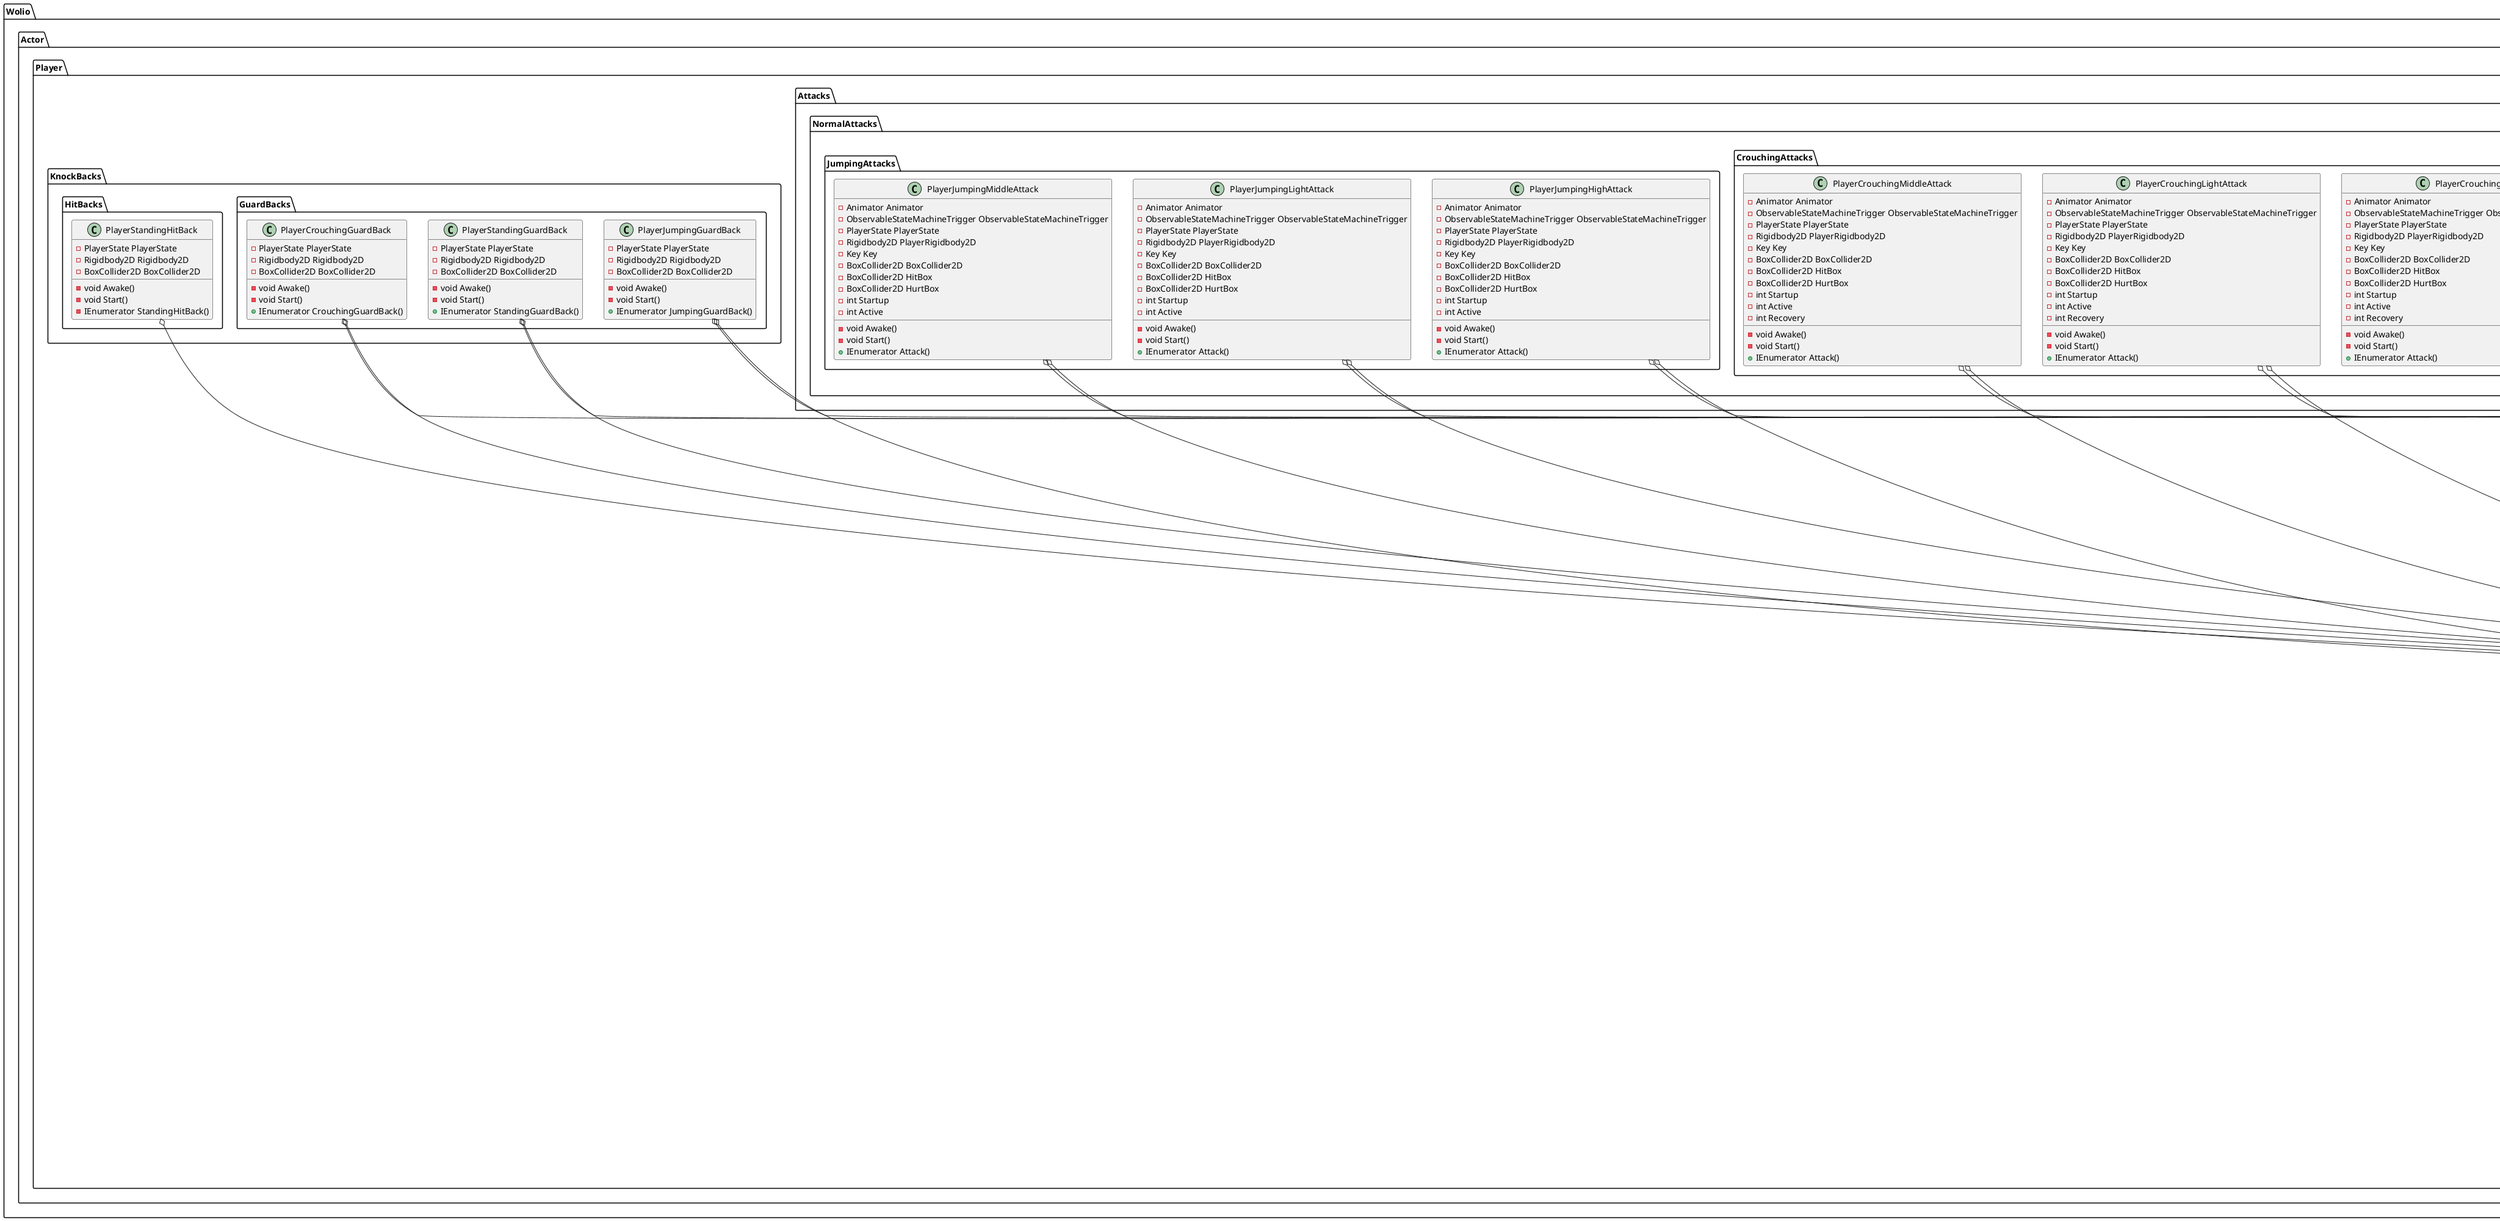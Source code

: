 @startuml plantuml_simple.png

namespace Wolio {

  namespace Wolio.Actor.Player {
    PlayerState o-- PlayerConfig

    class PlayerState {
      +Transform GroundCheck
      +Transform CeilingCheck
      -PlayerConfig PlayerConfig
      -SpriteRenderer SpriteRenderer
      -Rigidbody2D Rigidbody2D
      -Animator Animator
      +IntReactiveProperty Hp
      +ReactiveProperty<bool> IsDead
      +ReactiveProperty<bool> IsGrounded
      +ReactiveProperty<bool> IsDashing
      +ReactiveProperty<bool> IsRunning
      +ReactiveProperty<bool> IsJumping
      +ReactiveProperty<bool> IsStanding
      +ReactiveProperty<bool> IsCrouching
      +ReactiveProperty<bool> IsCreeping
      +ReactiveProperty<bool> IsTouchingWall
      +ReactiveProperty<bool> IsClimbing
      +ReactiveProperty<bool> IsClimbable
      +ReactiveProperty<bool> IsStandingLightAttack
      +ReactiveProperty<bool> IsStandingMiddleAttack
      +ReactiveProperty<bool> IsStandingHighAttack
      +ReactiveProperty<bool> IsCrouchingLightAttack
      +ReactiveProperty<bool> IsCrouchingMiddleAttack
      +ReactiveProperty<bool> IsCrouchingHighAttack
      +ReactiveProperty<bool> IsJumpingLightAttack
      +ReactiveProperty<bool> IsJumpingMiddleAttack
      +ReactiveProperty<bool> IsJumpingHighAttack
      +ReactiveProperty<bool> IsStandingGuard
      +ReactiveProperty<bool> IsCrouchingGuard
      +ReactiveProperty<bool> IsJumpingGuard
      +ReactiveProperty<bool> IsStandingDamage
      +ReactiveProperty<bool> IsCrouchingDamage
      +ReactiveProperty<bool> IsJumpingDamage
      +ReactiveProperty<bool> IsStandingHitBack
      +ReactiveProperty<bool> IsCrouchingHitBack
      +ReactiveProperty<bool> IsJumpingHitBack
      +ReactiveProperty<bool> IsStandingGuardBack
      +ReactiveProperty<bool> IsCrouchingGuardBack
      +ReactiveProperty<bool> IsJumpingGuardBack
      +ReactiveProperty<bool> FacingRight
      -void Awake()
      -void Start()
    }

    class PlayerConfig {
      +float MaxSpeed = 10f
      +float KnockBackSpeed = 3f
      +float DashSpeed = 10f
      +float CreepSpeed = 4f
      +float JumpForce = 400f
      +bool AirControl = false
      +LayerMask WhatIsGround
      +int shotwait = 0
      -const float k_GroundedRadius = .2f
      +float GravityScaleStore = 5f
      +const float FallVelocityLimit = -6f
      +int StandingLightAttackStartup
      +int StandingLightAttackActive
      +int StandingLightAttackRecovery
      -void Start()
    }

    class Key {
      +ReactiveProperty<float> Horizontal
      +ReactiveProperty<float> Vertical
      +bool A
      +bool S
      +bool D
      +bool Z
      +bool X
      +bool C
      +bool LeftShift
      +bool Space
      +ReactiveProperty<bool> IsAvailable
      -void Awake()
      -void Start()
      -void UpdateAsObservables()
    }

    namespace Wolio.Actor.Player.Basics{
      PlayerTurn o-- Wolio.Actor.Player.PlayerState
      PlayerTurn o-- Wolio.Actor.Player.Key

      class PlayerTurn {
        -GameObject Player
        -Key Key
        -PlayerState PlayerState
        -SpriteRenderer SpriteRenderer
        -BoxCollider2D[] BoxColliders2D
        -CircleCollider2D[] CircleColliders2D
        -void Awake()
        -void Start()
        -void Turn()
      }

      PlayerStand o-- Wolio.Actor.Player.PlayerState
      PlayerStand o-- Wolio.Actor.Player.Key

      class PlayerStand {
        -Animator Animator
        -ObservableStateMachineTrigger ObservableStateMachineTrigger
        -PlayerState PlayerState
        -Rigidbody2D PlayerRigidbody2D
        -Key Key
        -BoxCollider2D BoxCollider2D
        -BoxCollider2D HurtBox
        -CircleCollider2D CircleCollider2D
        -void Awake()
        -void Start()
      }

      PlayerRun o-- Wolio.Actor.Player.PlayerState
      PlayerRun o-- Wolio.Actor.Player.Key

      class PlayerRun {
        -Animator Animator
        -ObservableStateMachineTrigger ObservableStateMachineTrigger
        -PlayerState PlayerState
        -Rigidbody2D PlayerRigidbody2D
        -Key Key
        -BoxCollider2D BoxCollider2D
        -BoxCollider2D HurtBox
        -CircleCollider2D CircleCollider2D
        -float MaxSpeed
        -void Awake()
        -void Start()
        -void Run()
      }

      PlayerJump o-- Wolio.Actor.Player.PlayerState
      PlayerJump o-- Wolio.Actor.Player.Key

      class PlayerJump {
        -Animator Animator
        -ObservableStateMachineTrigger ObservableStateMachineTrigger
        -PlayerState PlayerState
        -Rigidbody2D PlayerRigidbody2D
        -Key Key
        -BoxCollider2D BoxCollider2D
        -BoxCollider2D HurtBox
        -float JumpForce
        -void Awake()
        -void Start()
      }

      PlayerCrouch o-- Wolio.Actor.Player.PlayerState
      PlayerCrouch o-- Wolio.Actor.Player.Key

      class PlayerCrouch {
        -Animator Animator
        -ObservableStateMachineTrigger ObservableStateMachineTrigger
        -PlayerState PlayerState
        -Key Key
        -BoxCollider2D BoxCollider2D
        -BoxCollider2D HurtBox
        -GameObject CeilingCheck
        -LayerMask WhatIsGround
        -void Awake()
        -void Start()
      }

      PlayerCreep o-- Wolio.Actor.Player.PlayerState
      PlayerCreep o-- Wolio.Actor.Player.Key

      class PlayerCreep {
        -Animator Animator
        -ObservableStateMachineTrigger ObservableStateMachineTrigger
        -PlayerState PlayerState
        -Rigidbody2D PlayerRigidbody2D
        -Key Key
        -BoxCollider2D BoxCollider2D
        -BoxCollider2D HurtBox
        -float CreepSpeed
        -void Awake()
        -void Start()
        -void Creep()
      }

      PlayerAirMove o-- Wolio.Actor.Player.PlayerState
      PlayerAirMove o-- Wolio.Actor.Player.Key

      class PlayerAirMove {
        -PlayerState PlayerState
        -Key Key
        -Rigidbody2D Rigidbody2D
        -void Awake()
        -void Start()
        -void AirMove()
      }

      PlayerWallKickJump o-- Wolio.Actor.Player.PlayerState
      PlayerWallKickJump o-- Wolio.Actor.Player.Key

      class PlayerWallKickJump {
        -GameObject Player
        -PlayerState PlayerState
        -Key Key
        -Rigidbody2D Rigidbody2D
        -SpriteRenderer SpriteRenderer
        -BoxCollider2D[] BoxColliders2D
        -CircleCollider2D[] CircleColliders2D
        -void Awake()
        -void Start()
        -void WallKickJump()
      }
    }

    namespace Wolio.Actor.Player.Attacks.NormalAttacks.StandingAttacks {
      PlayerStandingLightAttack o-- Wolio.Actor.Player.PlayerState
      PlayerStandingLightAttack o-- Wolio.Actor.Player.Key

      class PlayerStandingLightAttack {
        -Animator Animator
        -ObservableStateMachineTrigger ObservableStateMachineTrigger
        -PlayerState PlayerState
        -Rigidbody2D PlayerRigidbody2D
        -Key Key
        -BoxCollider2D BoxCollider2D
        -CircleCollider2D CircleCollider2D
        -BoxCollider2D HitBox
        -BoxCollider2D HurtBox
        -int Startup
        -int Active
        -int Recovery
        -void Awake()
        -void Start()
        +IEnumerator Attack()
      }

      PlayerStandingMiddleAttack o-- Wolio.Actor.Player.PlayerState
      PlayerStandingMiddleAttack o-- Wolio.Actor.Player.Key

      class PlayerStandingMiddleAttack {
        -Animator Animator
        -ObservableStateMachineTrigger ObservableStateMachineTrigger
        -PlayerState PlayerState
        -Rigidbody2D PlayerRigidbody2D
        -Key Key
        -BoxCollider2D BoxCollider2D
        -CircleCollider2D CircleCollider2D
        -BoxCollider2D HitBox
        -BoxCollider2D HurtBox
        -int Startup
        -int Active
        -int Recovery
        -void Awake()
        -void Start()
        +IEnumerator Attack()
      }

      PlayerStandingHighAttack o-- Wolio.Actor.Player.PlayerState
      PlayerStandingHighAttack o-- Wolio.Actor.Player.Key

      class PlayerStandingHighAttack {
        -Animator Animator
        -ObservableStateMachineTrigger ObservableStateMachineTrigger
        -PlayerState PlayerState
        -Rigidbody2D PlayerRigidbody2D
        -Key Key
        -BoxCollider2D BoxCollider2D
        -CircleCollider2D CircleCollider2D
        -BoxCollider2D HitBox
        -BoxCollider2D HurtBox
        -int Startup
        -int Active
        -int Recovery
        -void Awake()
        -void Start()
        +IEnumerator Attack()
      }
    }

    namespace Wolio.Actor.Player.Attacks.NormalAttacks.CrouchingAttacks {
      PlayerCrouchingLightAttack o-- Wolio.Actor.Player.PlayerState
      PlayerCrouchingLightAttack o-- Wolio.Actor.Player.Key

      class PlayerCrouchingLightAttack {
        -Animator Animator
        -ObservableStateMachineTrigger ObservableStateMachineTrigger
        -PlayerState PlayerState
        -Rigidbody2D PlayerRigidbody2D
        -Key Key
        -BoxCollider2D BoxCollider2D
        -BoxCollider2D HitBox
        -BoxCollider2D HurtBox
        -int Startup
        -int Active
        -int Recovery
        -void Awake()
        -void Start()
        +IEnumerator Attack()
      }

      PlayerCrouchingMiddleAttack o-- Wolio.Actor.Player.PlayerState
      PlayerCrouchingMiddleAttack o-- Wolio.Actor.Player.Key

      class PlayerCrouchingMiddleAttack {
        -Animator Animator
        -ObservableStateMachineTrigger ObservableStateMachineTrigger
        -PlayerState PlayerState
        -Rigidbody2D PlayerRigidbody2D
        -Key Key
        -BoxCollider2D BoxCollider2D
        -BoxCollider2D HitBox
        -BoxCollider2D HurtBox
        -int Startup
        -int Active
        -int Recovery
        -void Awake()
        -void Start()
        +IEnumerator Attack()
      }

      PlayerCrouchingHighAttack o-- Wolio.Actor.Player.PlayerState
      PlayerCrouchingHighAttack o-- Wolio.Actor.Player.Key

      class PlayerCrouchingHighAttack {
        -Animator Animator
        -ObservableStateMachineTrigger ObservableStateMachineTrigger
        -PlayerState PlayerState
        -Rigidbody2D PlayerRigidbody2D
        -Key Key
        -BoxCollider2D BoxCollider2D
        -BoxCollider2D HitBox
        -BoxCollider2D HurtBox
        -int Startup
        -int Active
        -int Recovery
        -void Awake()
        -void Start()
        +IEnumerator Attack()
      }
    }

    namespace Wolio.Actor.Player.Attacks.NormalAttacks.JumpingAttacks {
      PlayerJumpingLightAttack o-- Wolio.Actor.Player.PlayerState
      PlayerJumpingLightAttack o-- Wolio.Actor.Player.Key

      class PlayerJumpingLightAttack {
        -Animator Animator
        -ObservableStateMachineTrigger ObservableStateMachineTrigger
        -PlayerState PlayerState
        -Rigidbody2D PlayerRigidbody2D
        -Key Key
        -BoxCollider2D BoxCollider2D
        -BoxCollider2D HitBox
        -BoxCollider2D HurtBox
        -int Startup
        -int Active
        -void Awake()
        -void Start()
        +IEnumerator Attack()
      }

      PlayerJumpingMiddleAttack o-- Wolio.Actor.Player.PlayerState
      PlayerJumpingMiddleAttack o-- Wolio.Actor.Player.Key

      class PlayerJumpingMiddleAttack {
        -Animator Animator
        -ObservableStateMachineTrigger ObservableStateMachineTrigger
        -PlayerState PlayerState
        -Rigidbody2D PlayerRigidbody2D
        -Key Key
        -BoxCollider2D BoxCollider2D
        -BoxCollider2D HitBox
        -BoxCollider2D HurtBox
        -int Startup
        -int Active
        -void Awake()
        -void Start()
        +IEnumerator Attack()
      }

      PlayerJumpingHighAttack o-- Wolio.Actor.Player.PlayerState
      PlayerJumpingHighAttack o-- Wolio.Actor.Player.Key

      class PlayerJumpingHighAttack {
        -Animator Animator
        -ObservableStateMachineTrigger ObservableStateMachineTrigger
        -PlayerState PlayerState
        -Rigidbody2D PlayerRigidbody2D
        -Key Key
        -BoxCollider2D BoxCollider2D
        -BoxCollider2D HitBox
        -BoxCollider2D HurtBox
        -int Startup
        -int Active
        -void Awake()
        -void Start()
        +IEnumerator Attack()
      }
    }

    namespace Wolio.Actor.Player.Guards {
      PlayerStandingGuard o-- Wolio.Actor.Player.PlayerState
      PlayerStandingGuard o-- Wolio.Actor.Player.Key

      class PlayerStandingGuard {
        -Animator Animator
        -ObservableStateMachineTrigger ObservableStateMachineTrigger
        -PlayerState PlayerState
        -Rigidbody2D PlayerRigidbody2D
        -Key Key
        -BoxCollider2D BoxCollider2D
        -CircleCollider2D CircleCollider2D
        -BoxCollider2D HurtBox
        -void Awake()
        -void Start()
        +IEnumerator StandingGuard()
      }

      PlayerCrouchingGuard o-- Wolio.Actor.Player.PlayerState
      PlayerCrouchingGuard o-- Wolio.Actor.Player.Key

      class PlayerCrouchingGuard {
        -Animator Animator
        -ObservableStateMachineTrigger ObservableStateMachineTrigger
        -PlayerState PlayerState
        -Rigidbody2D PlayerRigidbody2D
        -Key Key
        -BoxCollider2D BoxCollider2D
        -BoxCollider2D HurtBox
        -void Awake()
        -void Start()
        +IEnumerator CrouchingGuard()
      }

      PlayerJumpingGuard o-- Wolio.Actor.Player.PlayerState
      PlayerJumpingGuard o-- Wolio.Actor.Player.Key

      class PlayerJumpingGuard {
        -Animator Animator
        -ObservableStateMachineTrigger ObservableStateMachineTrigger
        -PlayerState PlayerState
        -Rigidbody2D PlayerRigidbody2D
        -Key Key
        -BoxCollider2D BoxCollider2D
        -BoxCollider2D HurtBox
        -void Awake()
        -void Start()
        +IEnumerator JumpingGuard()
      }
    }

    namespace Wolio.Actor.Player.KnockBacks.GuardBacks {
      PlayerStandingGuardBack o-- Wolio.Actor.Player.PlayerState
      PlayerStandingGuardBack o-- Wolio.Actor.Player.Key

      class PlayerStandingGuardBack {
        -PlayerState PlayerState
        -Rigidbody2D Rigidbody2D
        -BoxCollider2D BoxCollider2D
        -void Awake()
        -void Start()
        +IEnumerator StandingGuardBack()
      }

      PlayerCrouchingGuardBack o-- Wolio.Actor.Player.PlayerState
      PlayerCrouchingGuardBack o-- Wolio.Actor.Player.Key

      class PlayerCrouchingGuardBack {
        -PlayerState PlayerState
        -Rigidbody2D Rigidbody2D
        -BoxCollider2D BoxCollider2D
        -void Awake()
        -void Start()
        +IEnumerator CrouchingGuardBack()
      }

      PlayerJumpingGuardBack o-- Wolio.Actor.Player.PlayerState
      PlayerJumpingGuardBack o-- Wolio.Actor.Player.Key

      class PlayerJumpingGuardBack {
        -PlayerState PlayerState
        -Rigidbody2D Rigidbody2D
        -BoxCollider2D BoxCollider2D
        -void Awake()
        -void Start()
        +IEnumerator JumpingGuardBack()
      }
    }

    namespace Wolio.Actor.Player.KnockBacks.HitBacks{
      PlayerStandingHitBack o-- Wolio.Actor.Player.PlayerState

      class PlayerStandingHitBack {
        -PlayerState PlayerState
        -Rigidbody2D Rigidbody2D
        -BoxCollider2D BoxCollider2D
        -void Awake()
        -void Start()
        -IEnumerator StandingHitBack()
      }
    }
  }
}

@enduml
